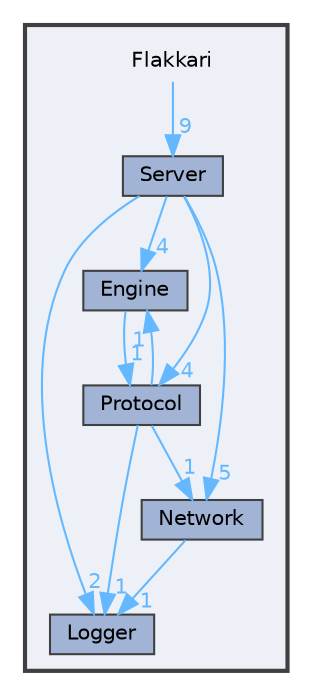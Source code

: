 digraph "Flakkari"
{
 // LATEX_PDF_SIZE
  bgcolor="transparent";
  edge [fontname=Helvetica,fontsize=10,labelfontname=Helvetica,labelfontsize=10];
  node [fontname=Helvetica,fontsize=10,shape=box,height=0.2,width=0.4];
  compound=true
  subgraph clusterdir_7252f805497af2c98d8ae536646df97b {
    graph [ bgcolor="#edf0f7", pencolor="grey25", label="", fontname=Helvetica,fontsize=10 style="filled,bold", URL="dir_7252f805497af2c98d8ae536646df97b.html",tooltip=""]
    dir_7252f805497af2c98d8ae536646df97b [shape=plaintext, label="Flakkari"];
  dir_a8832efbf453ed375786272748b42b6e [label="Engine", fillcolor="#a2b4d6", color="grey25", style="filled", URL="dir_a8832efbf453ed375786272748b42b6e.html",tooltip=""];
  dir_45889462d704ec0e5c2ce024817bc167 [label="Logger", fillcolor="#a2b4d6", color="grey25", style="filled", URL="dir_45889462d704ec0e5c2ce024817bc167.html",tooltip=""];
  dir_dc3bc5b104a4f9709e6dd6d8ef9cb2d5 [label="Network", fillcolor="#a2b4d6", color="grey25", style="filled", URL="dir_dc3bc5b104a4f9709e6dd6d8ef9cb2d5.html",tooltip=""];
  dir_c5bb1fc07982e0126fd8087c13a737b0 [label="Protocol", fillcolor="#a2b4d6", color="grey25", style="filled", URL="dir_c5bb1fc07982e0126fd8087c13a737b0.html",tooltip=""];
  dir_b45b4f7f86949fcdbe13543d457ee769 [label="Server", fillcolor="#a2b4d6", color="grey25", style="filled", URL="dir_b45b4f7f86949fcdbe13543d457ee769.html",tooltip=""];
  }
  dir_7252f805497af2c98d8ae536646df97b->dir_b45b4f7f86949fcdbe13543d457ee769 [headlabel="9", labeldistance=1.5 headhref="dir_000008_000015.html" href="dir_000008_000015.html" color="steelblue1" fontcolor="steelblue1"];
  dir_a8832efbf453ed375786272748b42b6e->dir_c5bb1fc07982e0126fd8087c13a737b0 [headlabel="1", labeldistance=1.5 headhref="dir_000006_000014.html" href="dir_000006_000014.html" color="steelblue1" fontcolor="steelblue1"];
  dir_dc3bc5b104a4f9709e6dd6d8ef9cb2d5->dir_45889462d704ec0e5c2ce024817bc167 [headlabel="1", labeldistance=1.5 headhref="dir_000013_000011.html" href="dir_000013_000011.html" color="steelblue1" fontcolor="steelblue1"];
  dir_c5bb1fc07982e0126fd8087c13a737b0->dir_45889462d704ec0e5c2ce024817bc167 [headlabel="1", labeldistance=1.5 headhref="dir_000014_000011.html" href="dir_000014_000011.html" color="steelblue1" fontcolor="steelblue1"];
  dir_c5bb1fc07982e0126fd8087c13a737b0->dir_a8832efbf453ed375786272748b42b6e [headlabel="1", labeldistance=1.5 headhref="dir_000014_000006.html" href="dir_000014_000006.html" color="steelblue1" fontcolor="steelblue1"];
  dir_c5bb1fc07982e0126fd8087c13a737b0->dir_dc3bc5b104a4f9709e6dd6d8ef9cb2d5 [headlabel="1", labeldistance=1.5 headhref="dir_000014_000013.html" href="dir_000014_000013.html" color="steelblue1" fontcolor="steelblue1"];
  dir_b45b4f7f86949fcdbe13543d457ee769->dir_45889462d704ec0e5c2ce024817bc167 [headlabel="2", labeldistance=1.5 headhref="dir_000015_000011.html" href="dir_000015_000011.html" color="steelblue1" fontcolor="steelblue1"];
  dir_b45b4f7f86949fcdbe13543d457ee769->dir_a8832efbf453ed375786272748b42b6e [headlabel="4", labeldistance=1.5 headhref="dir_000015_000006.html" href="dir_000015_000006.html" color="steelblue1" fontcolor="steelblue1"];
  dir_b45b4f7f86949fcdbe13543d457ee769->dir_c5bb1fc07982e0126fd8087c13a737b0 [headlabel="4", labeldistance=1.5 headhref="dir_000015_000014.html" href="dir_000015_000014.html" color="steelblue1" fontcolor="steelblue1"];
  dir_b45b4f7f86949fcdbe13543d457ee769->dir_dc3bc5b104a4f9709e6dd6d8ef9cb2d5 [headlabel="5", labeldistance=1.5 headhref="dir_000015_000013.html" href="dir_000015_000013.html" color="steelblue1" fontcolor="steelblue1"];
}
